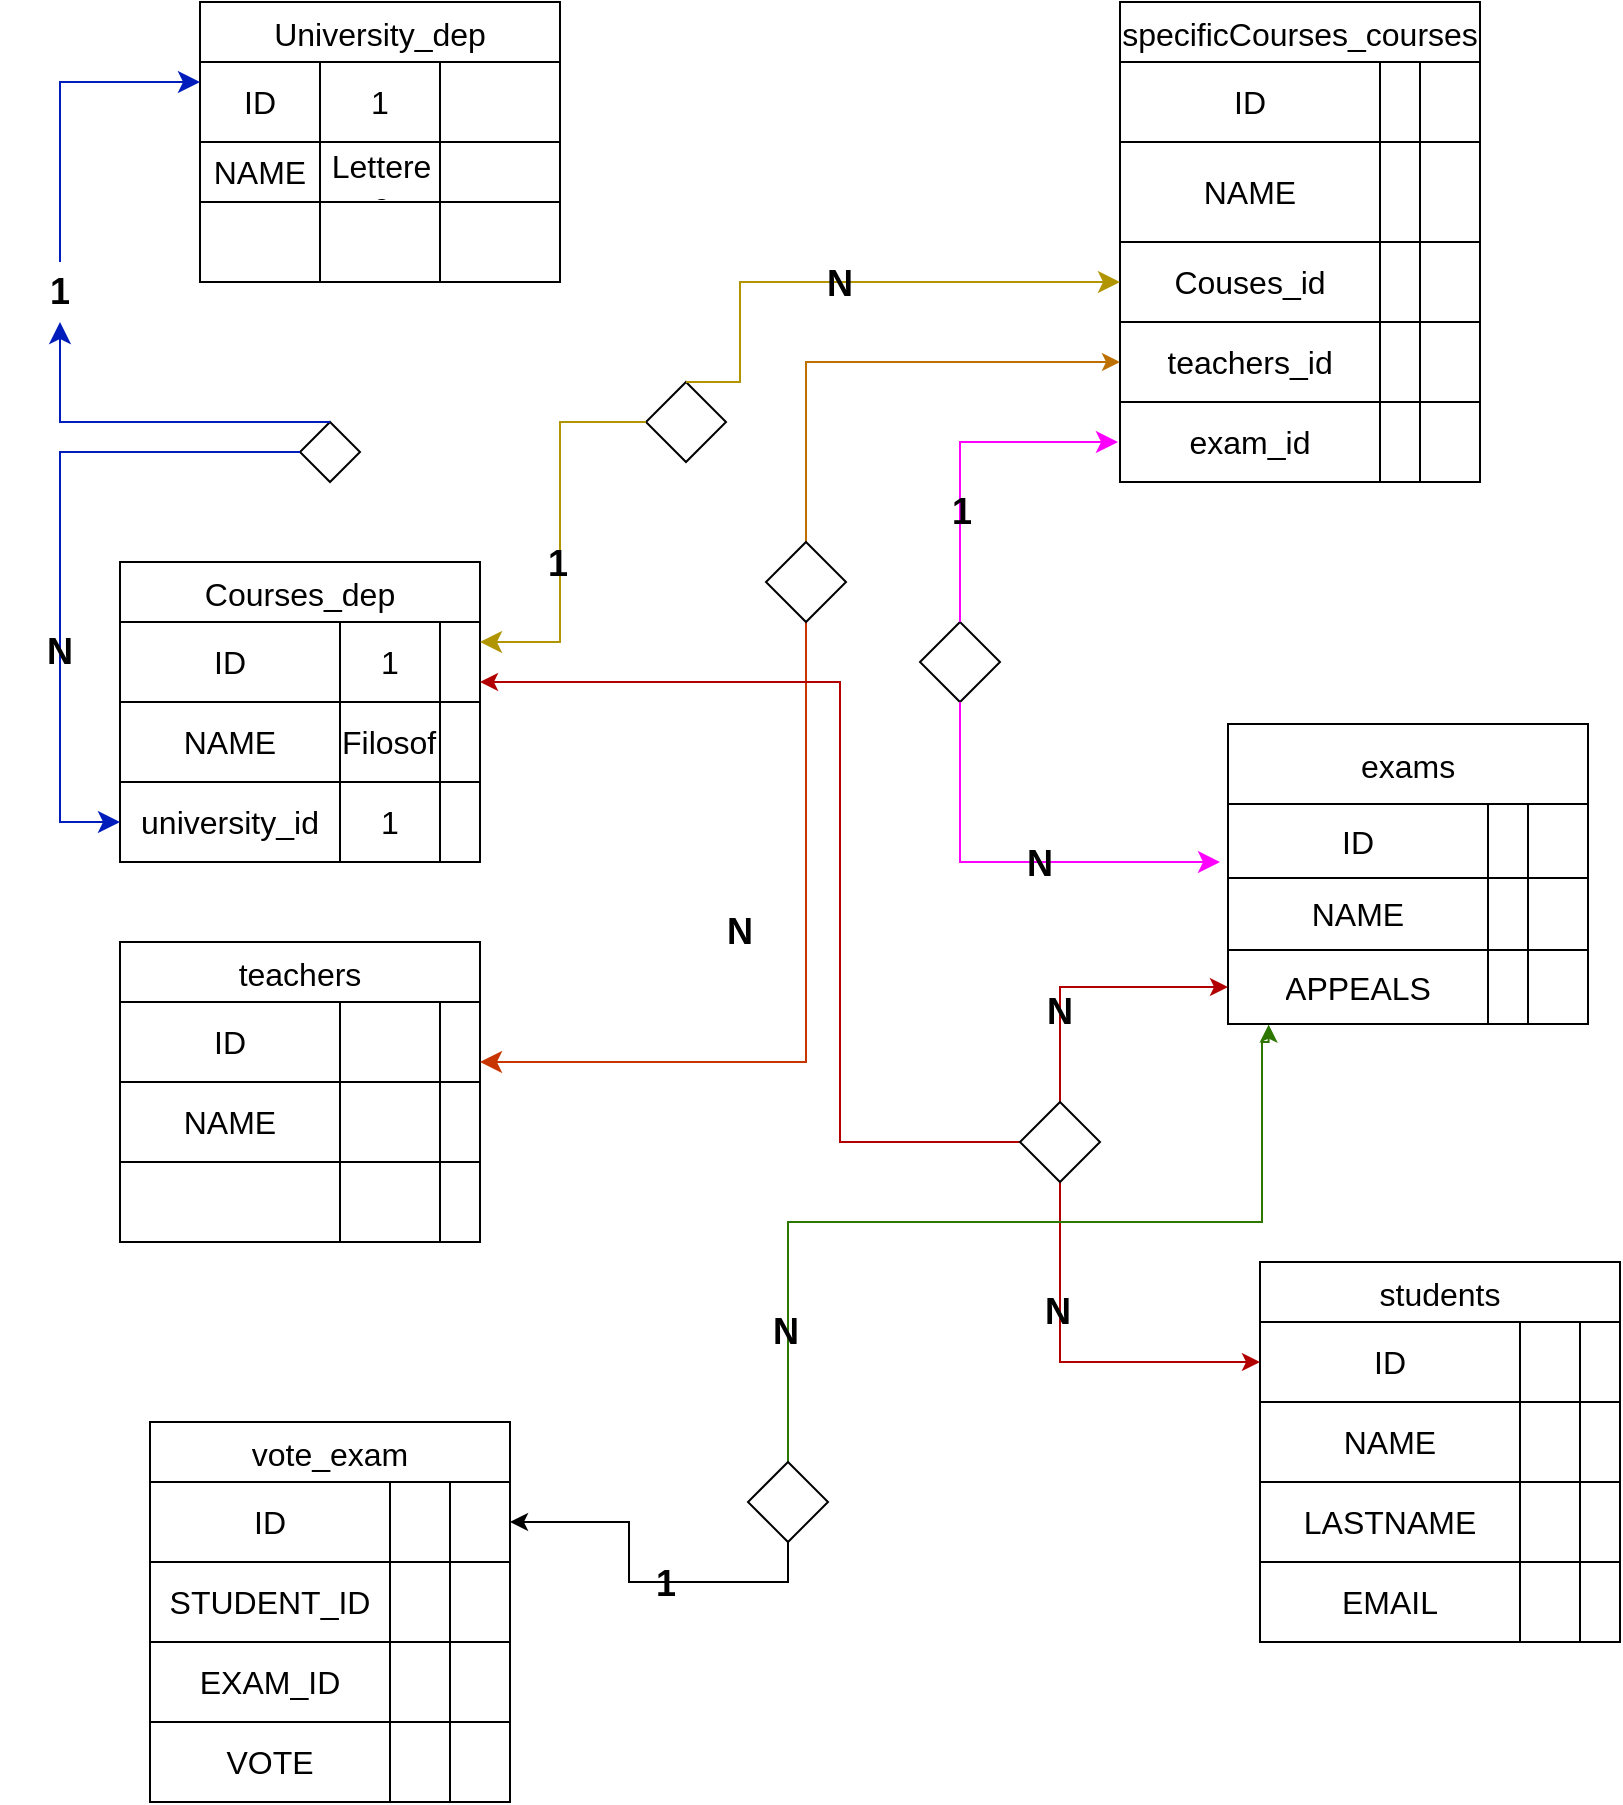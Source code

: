 <mxfile version="26.1.0">
  <diagram name="Pagina-1" id="Wqny_3i4QJZ_uSHml9TK">
    <mxGraphModel dx="461" dy="870" grid="1" gridSize="10" guides="1" tooltips="1" connect="1" arrows="1" fold="1" page="1" pageScale="1" pageWidth="827" pageHeight="1169" math="0" shadow="0">
      <root>
        <mxCell id="0" />
        <mxCell id="1" parent="0" />
        <mxCell id="KP_BH2MRBz5U3QWBwrGf-1" value="University_dep" style="shape=table;startSize=30;container=1;collapsible=0;childLayout=tableLayout;fontSize=16;" vertex="1" parent="1">
          <mxGeometry x="100" y="10" width="180" height="140" as="geometry" />
        </mxCell>
        <mxCell id="KP_BH2MRBz5U3QWBwrGf-2" value="" style="shape=tableRow;horizontal=0;startSize=0;swimlaneHead=0;swimlaneBody=0;strokeColor=inherit;top=0;left=0;bottom=0;right=0;collapsible=0;dropTarget=0;fillColor=none;points=[[0,0.5],[1,0.5]];portConstraint=eastwest;fontSize=16;" vertex="1" parent="KP_BH2MRBz5U3QWBwrGf-1">
          <mxGeometry y="30" width="180" height="40" as="geometry" />
        </mxCell>
        <mxCell id="KP_BH2MRBz5U3QWBwrGf-3" value="ID" style="shape=partialRectangle;html=1;whiteSpace=wrap;connectable=0;strokeColor=inherit;overflow=hidden;fillColor=none;top=0;left=0;bottom=0;right=0;pointerEvents=1;fontSize=16;" vertex="1" parent="KP_BH2MRBz5U3QWBwrGf-2">
          <mxGeometry width="60" height="40" as="geometry">
            <mxRectangle width="60" height="40" as="alternateBounds" />
          </mxGeometry>
        </mxCell>
        <mxCell id="KP_BH2MRBz5U3QWBwrGf-4" value="1" style="shape=partialRectangle;html=1;whiteSpace=wrap;connectable=0;strokeColor=inherit;overflow=hidden;fillColor=none;top=0;left=0;bottom=0;right=0;pointerEvents=1;fontSize=16;" vertex="1" parent="KP_BH2MRBz5U3QWBwrGf-2">
          <mxGeometry x="60" width="60" height="40" as="geometry">
            <mxRectangle width="60" height="40" as="alternateBounds" />
          </mxGeometry>
        </mxCell>
        <mxCell id="KP_BH2MRBz5U3QWBwrGf-5" value="" style="shape=partialRectangle;html=1;whiteSpace=wrap;connectable=0;strokeColor=inherit;overflow=hidden;fillColor=none;top=0;left=0;bottom=0;right=0;pointerEvents=1;fontSize=16;" vertex="1" parent="KP_BH2MRBz5U3QWBwrGf-2">
          <mxGeometry x="120" width="60" height="40" as="geometry">
            <mxRectangle width="60" height="40" as="alternateBounds" />
          </mxGeometry>
        </mxCell>
        <mxCell id="KP_BH2MRBz5U3QWBwrGf-6" value="" style="shape=tableRow;horizontal=0;startSize=0;swimlaneHead=0;swimlaneBody=0;strokeColor=inherit;top=0;left=0;bottom=0;right=0;collapsible=0;dropTarget=0;fillColor=none;points=[[0,0.5],[1,0.5]];portConstraint=eastwest;fontSize=16;" vertex="1" parent="KP_BH2MRBz5U3QWBwrGf-1">
          <mxGeometry y="70" width="180" height="30" as="geometry" />
        </mxCell>
        <mxCell id="KP_BH2MRBz5U3QWBwrGf-7" value="NAME" style="shape=partialRectangle;html=1;whiteSpace=wrap;connectable=0;strokeColor=inherit;overflow=hidden;fillColor=none;top=0;left=0;bottom=0;right=0;pointerEvents=1;fontSize=16;" vertex="1" parent="KP_BH2MRBz5U3QWBwrGf-6">
          <mxGeometry width="60" height="30" as="geometry">
            <mxRectangle width="60" height="30" as="alternateBounds" />
          </mxGeometry>
        </mxCell>
        <mxCell id="KP_BH2MRBz5U3QWBwrGf-8" value="Lettere e Filosofia" style="shape=partialRectangle;html=1;whiteSpace=wrap;connectable=0;strokeColor=inherit;overflow=hidden;fillColor=none;top=0;left=0;bottom=0;right=0;pointerEvents=1;fontSize=16;" vertex="1" parent="KP_BH2MRBz5U3QWBwrGf-6">
          <mxGeometry x="60" width="60" height="30" as="geometry">
            <mxRectangle width="60" height="30" as="alternateBounds" />
          </mxGeometry>
        </mxCell>
        <mxCell id="KP_BH2MRBz5U3QWBwrGf-9" value="" style="shape=partialRectangle;html=1;whiteSpace=wrap;connectable=0;strokeColor=inherit;overflow=hidden;fillColor=none;top=0;left=0;bottom=0;right=0;pointerEvents=1;fontSize=16;" vertex="1" parent="KP_BH2MRBz5U3QWBwrGf-6">
          <mxGeometry x="120" width="60" height="30" as="geometry">
            <mxRectangle width="60" height="30" as="alternateBounds" />
          </mxGeometry>
        </mxCell>
        <mxCell id="KP_BH2MRBz5U3QWBwrGf-10" value="" style="shape=tableRow;horizontal=0;startSize=0;swimlaneHead=0;swimlaneBody=0;strokeColor=inherit;top=0;left=0;bottom=0;right=0;collapsible=0;dropTarget=0;fillColor=none;points=[[0,0.5],[1,0.5]];portConstraint=eastwest;fontSize=16;" vertex="1" parent="KP_BH2MRBz5U3QWBwrGf-1">
          <mxGeometry y="100" width="180" height="40" as="geometry" />
        </mxCell>
        <mxCell id="KP_BH2MRBz5U3QWBwrGf-11" value="" style="shape=partialRectangle;html=1;whiteSpace=wrap;connectable=0;strokeColor=inherit;overflow=hidden;fillColor=none;top=0;left=0;bottom=0;right=0;pointerEvents=1;fontSize=16;" vertex="1" parent="KP_BH2MRBz5U3QWBwrGf-10">
          <mxGeometry width="60" height="40" as="geometry">
            <mxRectangle width="60" height="40" as="alternateBounds" />
          </mxGeometry>
        </mxCell>
        <mxCell id="KP_BH2MRBz5U3QWBwrGf-12" value="" style="shape=partialRectangle;html=1;whiteSpace=wrap;connectable=0;strokeColor=inherit;overflow=hidden;fillColor=none;top=0;left=0;bottom=0;right=0;pointerEvents=1;fontSize=16;" vertex="1" parent="KP_BH2MRBz5U3QWBwrGf-10">
          <mxGeometry x="60" width="60" height="40" as="geometry">
            <mxRectangle width="60" height="40" as="alternateBounds" />
          </mxGeometry>
        </mxCell>
        <mxCell id="KP_BH2MRBz5U3QWBwrGf-13" value="" style="shape=partialRectangle;html=1;whiteSpace=wrap;connectable=0;strokeColor=inherit;overflow=hidden;fillColor=none;top=0;left=0;bottom=0;right=0;pointerEvents=1;fontSize=16;" vertex="1" parent="KP_BH2MRBz5U3QWBwrGf-10">
          <mxGeometry x="120" width="60" height="40" as="geometry">
            <mxRectangle width="60" height="40" as="alternateBounds" />
          </mxGeometry>
        </mxCell>
        <mxCell id="KP_BH2MRBz5U3QWBwrGf-14" value="Courses_dep" style="shape=table;startSize=30;container=1;collapsible=0;childLayout=tableLayout;fontSize=16;" vertex="1" parent="1">
          <mxGeometry x="60" y="290" width="180" height="150" as="geometry" />
        </mxCell>
        <mxCell id="KP_BH2MRBz5U3QWBwrGf-15" value="" style="shape=tableRow;horizontal=0;startSize=0;swimlaneHead=0;swimlaneBody=0;strokeColor=inherit;top=0;left=0;bottom=0;right=0;collapsible=0;dropTarget=0;fillColor=none;points=[[0,0.5],[1,0.5]];portConstraint=eastwest;fontSize=16;" vertex="1" parent="KP_BH2MRBz5U3QWBwrGf-14">
          <mxGeometry y="30" width="180" height="40" as="geometry" />
        </mxCell>
        <mxCell id="KP_BH2MRBz5U3QWBwrGf-16" value="ID" style="shape=partialRectangle;html=1;whiteSpace=wrap;connectable=0;strokeColor=inherit;overflow=hidden;fillColor=none;top=0;left=0;bottom=0;right=0;pointerEvents=1;fontSize=16;" vertex="1" parent="KP_BH2MRBz5U3QWBwrGf-15">
          <mxGeometry width="110" height="40" as="geometry">
            <mxRectangle width="110" height="40" as="alternateBounds" />
          </mxGeometry>
        </mxCell>
        <mxCell id="KP_BH2MRBz5U3QWBwrGf-17" value="1" style="shape=partialRectangle;html=1;whiteSpace=wrap;connectable=0;strokeColor=inherit;overflow=hidden;fillColor=none;top=0;left=0;bottom=0;right=0;pointerEvents=1;fontSize=16;" vertex="1" parent="KP_BH2MRBz5U3QWBwrGf-15">
          <mxGeometry x="110" width="50" height="40" as="geometry">
            <mxRectangle width="50" height="40" as="alternateBounds" />
          </mxGeometry>
        </mxCell>
        <mxCell id="KP_BH2MRBz5U3QWBwrGf-18" value="" style="shape=partialRectangle;html=1;whiteSpace=wrap;connectable=0;strokeColor=inherit;overflow=hidden;fillColor=none;top=0;left=0;bottom=0;right=0;pointerEvents=1;fontSize=16;" vertex="1" parent="KP_BH2MRBz5U3QWBwrGf-15">
          <mxGeometry x="160" width="20" height="40" as="geometry">
            <mxRectangle width="20" height="40" as="alternateBounds" />
          </mxGeometry>
        </mxCell>
        <mxCell id="KP_BH2MRBz5U3QWBwrGf-19" value="" style="shape=tableRow;horizontal=0;startSize=0;swimlaneHead=0;swimlaneBody=0;strokeColor=inherit;top=0;left=0;bottom=0;right=0;collapsible=0;dropTarget=0;fillColor=none;points=[[0,0.5],[1,0.5]];portConstraint=eastwest;fontSize=16;" vertex="1" parent="KP_BH2MRBz5U3QWBwrGf-14">
          <mxGeometry y="70" width="180" height="40" as="geometry" />
        </mxCell>
        <mxCell id="KP_BH2MRBz5U3QWBwrGf-20" value="NAME" style="shape=partialRectangle;html=1;whiteSpace=wrap;connectable=0;strokeColor=inherit;overflow=hidden;fillColor=none;top=0;left=0;bottom=0;right=0;pointerEvents=1;fontSize=16;" vertex="1" parent="KP_BH2MRBz5U3QWBwrGf-19">
          <mxGeometry width="110" height="40" as="geometry">
            <mxRectangle width="110" height="40" as="alternateBounds" />
          </mxGeometry>
        </mxCell>
        <mxCell id="KP_BH2MRBz5U3QWBwrGf-21" value="Filosofia" style="shape=partialRectangle;html=1;whiteSpace=wrap;connectable=0;strokeColor=inherit;overflow=hidden;fillColor=none;top=0;left=0;bottom=0;right=0;pointerEvents=1;fontSize=16;" vertex="1" parent="KP_BH2MRBz5U3QWBwrGf-19">
          <mxGeometry x="110" width="50" height="40" as="geometry">
            <mxRectangle width="50" height="40" as="alternateBounds" />
          </mxGeometry>
        </mxCell>
        <mxCell id="KP_BH2MRBz5U3QWBwrGf-22" value="" style="shape=partialRectangle;html=1;whiteSpace=wrap;connectable=0;strokeColor=inherit;overflow=hidden;fillColor=none;top=0;left=0;bottom=0;right=0;pointerEvents=1;fontSize=16;" vertex="1" parent="KP_BH2MRBz5U3QWBwrGf-19">
          <mxGeometry x="160" width="20" height="40" as="geometry">
            <mxRectangle width="20" height="40" as="alternateBounds" />
          </mxGeometry>
        </mxCell>
        <mxCell id="KP_BH2MRBz5U3QWBwrGf-23" value="" style="shape=tableRow;horizontal=0;startSize=0;swimlaneHead=0;swimlaneBody=0;strokeColor=inherit;top=0;left=0;bottom=0;right=0;collapsible=0;dropTarget=0;fillColor=none;points=[[0,0.5],[1,0.5]];portConstraint=eastwest;fontSize=16;" vertex="1" parent="KP_BH2MRBz5U3QWBwrGf-14">
          <mxGeometry y="110" width="180" height="40" as="geometry" />
        </mxCell>
        <mxCell id="KP_BH2MRBz5U3QWBwrGf-24" value="university_id" style="shape=partialRectangle;html=1;whiteSpace=wrap;connectable=0;strokeColor=inherit;overflow=hidden;fillColor=none;top=0;left=0;bottom=0;right=0;pointerEvents=1;fontSize=16;" vertex="1" parent="KP_BH2MRBz5U3QWBwrGf-23">
          <mxGeometry width="110" height="40" as="geometry">
            <mxRectangle width="110" height="40" as="alternateBounds" />
          </mxGeometry>
        </mxCell>
        <mxCell id="KP_BH2MRBz5U3QWBwrGf-25" value="1" style="shape=partialRectangle;html=1;whiteSpace=wrap;connectable=0;strokeColor=inherit;overflow=hidden;fillColor=none;top=0;left=0;bottom=0;right=0;pointerEvents=1;fontSize=16;" vertex="1" parent="KP_BH2MRBz5U3QWBwrGf-23">
          <mxGeometry x="110" width="50" height="40" as="geometry">
            <mxRectangle width="50" height="40" as="alternateBounds" />
          </mxGeometry>
        </mxCell>
        <mxCell id="KP_BH2MRBz5U3QWBwrGf-26" value="" style="shape=partialRectangle;html=1;whiteSpace=wrap;connectable=0;strokeColor=inherit;overflow=hidden;fillColor=none;top=0;left=0;bottom=0;right=0;pointerEvents=1;fontSize=16;" vertex="1" parent="KP_BH2MRBz5U3QWBwrGf-23">
          <mxGeometry x="160" width="20" height="40" as="geometry">
            <mxRectangle width="20" height="40" as="alternateBounds" />
          </mxGeometry>
        </mxCell>
        <mxCell id="KP_BH2MRBz5U3QWBwrGf-27" value="specificCourses_courses" style="shape=table;startSize=30;container=1;collapsible=0;childLayout=tableLayout;fontSize=16;" vertex="1" parent="1">
          <mxGeometry x="560" y="10" width="180" height="240" as="geometry" />
        </mxCell>
        <mxCell id="KP_BH2MRBz5U3QWBwrGf-28" value="" style="shape=tableRow;horizontal=0;startSize=0;swimlaneHead=0;swimlaneBody=0;strokeColor=inherit;top=0;left=0;bottom=0;right=0;collapsible=0;dropTarget=0;fillColor=none;points=[[0,0.5],[1,0.5]];portConstraint=eastwest;fontSize=16;" vertex="1" parent="KP_BH2MRBz5U3QWBwrGf-27">
          <mxGeometry y="30" width="180" height="40" as="geometry" />
        </mxCell>
        <mxCell id="KP_BH2MRBz5U3QWBwrGf-29" value="ID" style="shape=partialRectangle;html=1;whiteSpace=wrap;connectable=0;strokeColor=inherit;overflow=hidden;fillColor=none;top=0;left=0;bottom=0;right=0;pointerEvents=1;fontSize=16;" vertex="1" parent="KP_BH2MRBz5U3QWBwrGf-28">
          <mxGeometry width="130" height="40" as="geometry">
            <mxRectangle width="130" height="40" as="alternateBounds" />
          </mxGeometry>
        </mxCell>
        <mxCell id="KP_BH2MRBz5U3QWBwrGf-30" value="" style="shape=partialRectangle;html=1;whiteSpace=wrap;connectable=0;strokeColor=inherit;overflow=hidden;fillColor=none;top=0;left=0;bottom=0;right=0;pointerEvents=1;fontSize=16;" vertex="1" parent="KP_BH2MRBz5U3QWBwrGf-28">
          <mxGeometry x="130" width="20" height="40" as="geometry">
            <mxRectangle width="20" height="40" as="alternateBounds" />
          </mxGeometry>
        </mxCell>
        <mxCell id="KP_BH2MRBz5U3QWBwrGf-31" value="" style="shape=partialRectangle;html=1;whiteSpace=wrap;connectable=0;strokeColor=inherit;overflow=hidden;fillColor=none;top=0;left=0;bottom=0;right=0;pointerEvents=1;fontSize=16;" vertex="1" parent="KP_BH2MRBz5U3QWBwrGf-28">
          <mxGeometry x="150" width="30" height="40" as="geometry">
            <mxRectangle width="30" height="40" as="alternateBounds" />
          </mxGeometry>
        </mxCell>
        <mxCell id="KP_BH2MRBz5U3QWBwrGf-32" value="" style="shape=tableRow;horizontal=0;startSize=0;swimlaneHead=0;swimlaneBody=0;strokeColor=inherit;top=0;left=0;bottom=0;right=0;collapsible=0;dropTarget=0;fillColor=none;points=[[0,0.5],[1,0.5]];portConstraint=eastwest;fontSize=16;" vertex="1" parent="KP_BH2MRBz5U3QWBwrGf-27">
          <mxGeometry y="70" width="180" height="50" as="geometry" />
        </mxCell>
        <mxCell id="KP_BH2MRBz5U3QWBwrGf-33" value="NAME" style="shape=partialRectangle;html=1;whiteSpace=wrap;connectable=0;strokeColor=inherit;overflow=hidden;fillColor=none;top=0;left=0;bottom=0;right=0;pointerEvents=1;fontSize=16;" vertex="1" parent="KP_BH2MRBz5U3QWBwrGf-32">
          <mxGeometry width="130" height="50" as="geometry">
            <mxRectangle width="130" height="50" as="alternateBounds" />
          </mxGeometry>
        </mxCell>
        <mxCell id="KP_BH2MRBz5U3QWBwrGf-34" value="" style="shape=partialRectangle;html=1;whiteSpace=wrap;connectable=0;strokeColor=inherit;overflow=hidden;fillColor=none;top=0;left=0;bottom=0;right=0;pointerEvents=1;fontSize=16;" vertex="1" parent="KP_BH2MRBz5U3QWBwrGf-32">
          <mxGeometry x="130" width="20" height="50" as="geometry">
            <mxRectangle width="20" height="50" as="alternateBounds" />
          </mxGeometry>
        </mxCell>
        <mxCell id="KP_BH2MRBz5U3QWBwrGf-35" value="" style="shape=partialRectangle;html=1;whiteSpace=wrap;connectable=0;strokeColor=inherit;overflow=hidden;fillColor=none;top=0;left=0;bottom=0;right=0;pointerEvents=1;fontSize=16;" vertex="1" parent="KP_BH2MRBz5U3QWBwrGf-32">
          <mxGeometry x="150" width="30" height="50" as="geometry">
            <mxRectangle width="30" height="50" as="alternateBounds" />
          </mxGeometry>
        </mxCell>
        <mxCell id="KP_BH2MRBz5U3QWBwrGf-36" value="" style="shape=tableRow;horizontal=0;startSize=0;swimlaneHead=0;swimlaneBody=0;strokeColor=inherit;top=0;left=0;bottom=0;right=0;collapsible=0;dropTarget=0;fillColor=none;points=[[0,0.5],[1,0.5]];portConstraint=eastwest;fontSize=16;" vertex="1" parent="KP_BH2MRBz5U3QWBwrGf-27">
          <mxGeometry y="120" width="180" height="40" as="geometry" />
        </mxCell>
        <mxCell id="KP_BH2MRBz5U3QWBwrGf-37" value="Couses_id" style="shape=partialRectangle;html=1;whiteSpace=wrap;connectable=0;strokeColor=inherit;overflow=hidden;fillColor=none;top=0;left=0;bottom=0;right=0;pointerEvents=1;fontSize=16;" vertex="1" parent="KP_BH2MRBz5U3QWBwrGf-36">
          <mxGeometry width="130" height="40" as="geometry">
            <mxRectangle width="130" height="40" as="alternateBounds" />
          </mxGeometry>
        </mxCell>
        <mxCell id="KP_BH2MRBz5U3QWBwrGf-38" value="" style="shape=partialRectangle;html=1;whiteSpace=wrap;connectable=0;strokeColor=inherit;overflow=hidden;fillColor=none;top=0;left=0;bottom=0;right=0;pointerEvents=1;fontSize=16;" vertex="1" parent="KP_BH2MRBz5U3QWBwrGf-36">
          <mxGeometry x="130" width="20" height="40" as="geometry">
            <mxRectangle width="20" height="40" as="alternateBounds" />
          </mxGeometry>
        </mxCell>
        <mxCell id="KP_BH2MRBz5U3QWBwrGf-39" value="" style="shape=partialRectangle;html=1;whiteSpace=wrap;connectable=0;strokeColor=inherit;overflow=hidden;fillColor=none;top=0;left=0;bottom=0;right=0;pointerEvents=1;fontSize=16;" vertex="1" parent="KP_BH2MRBz5U3QWBwrGf-36">
          <mxGeometry x="150" width="30" height="40" as="geometry">
            <mxRectangle width="30" height="40" as="alternateBounds" />
          </mxGeometry>
        </mxCell>
        <mxCell id="KP_BH2MRBz5U3QWBwrGf-76" style="shape=tableRow;horizontal=0;startSize=0;swimlaneHead=0;swimlaneBody=0;strokeColor=inherit;top=0;left=0;bottom=0;right=0;collapsible=0;dropTarget=0;fillColor=none;points=[[0,0.5],[1,0.5]];portConstraint=eastwest;fontSize=16;" vertex="1" parent="KP_BH2MRBz5U3QWBwrGf-27">
          <mxGeometry y="160" width="180" height="40" as="geometry" />
        </mxCell>
        <mxCell id="KP_BH2MRBz5U3QWBwrGf-77" value="teachers_id" style="shape=partialRectangle;html=1;whiteSpace=wrap;connectable=0;strokeColor=inherit;overflow=hidden;fillColor=none;top=0;left=0;bottom=0;right=0;pointerEvents=1;fontSize=16;" vertex="1" parent="KP_BH2MRBz5U3QWBwrGf-76">
          <mxGeometry width="130" height="40" as="geometry">
            <mxRectangle width="130" height="40" as="alternateBounds" />
          </mxGeometry>
        </mxCell>
        <mxCell id="KP_BH2MRBz5U3QWBwrGf-78" style="shape=partialRectangle;html=1;whiteSpace=wrap;connectable=0;strokeColor=inherit;overflow=hidden;fillColor=none;top=0;left=0;bottom=0;right=0;pointerEvents=1;fontSize=16;" vertex="1" parent="KP_BH2MRBz5U3QWBwrGf-76">
          <mxGeometry x="130" width="20" height="40" as="geometry">
            <mxRectangle width="20" height="40" as="alternateBounds" />
          </mxGeometry>
        </mxCell>
        <mxCell id="KP_BH2MRBz5U3QWBwrGf-79" style="shape=partialRectangle;html=1;whiteSpace=wrap;connectable=0;strokeColor=inherit;overflow=hidden;fillColor=none;top=0;left=0;bottom=0;right=0;pointerEvents=1;fontSize=16;" vertex="1" parent="KP_BH2MRBz5U3QWBwrGf-76">
          <mxGeometry x="150" width="30" height="40" as="geometry">
            <mxRectangle width="30" height="40" as="alternateBounds" />
          </mxGeometry>
        </mxCell>
        <mxCell id="KP_BH2MRBz5U3QWBwrGf-81" style="shape=tableRow;horizontal=0;startSize=0;swimlaneHead=0;swimlaneBody=0;strokeColor=inherit;top=0;left=0;bottom=0;right=0;collapsible=0;dropTarget=0;fillColor=none;points=[[0,0.5],[1,0.5]];portConstraint=eastwest;fontSize=16;" vertex="1" parent="KP_BH2MRBz5U3QWBwrGf-27">
          <mxGeometry y="200" width="180" height="40" as="geometry" />
        </mxCell>
        <mxCell id="KP_BH2MRBz5U3QWBwrGf-82" value="exam_id" style="shape=partialRectangle;html=1;whiteSpace=wrap;connectable=0;strokeColor=inherit;overflow=hidden;fillColor=none;top=0;left=0;bottom=0;right=0;pointerEvents=1;fontSize=16;" vertex="1" parent="KP_BH2MRBz5U3QWBwrGf-81">
          <mxGeometry width="130" height="40" as="geometry">
            <mxRectangle width="130" height="40" as="alternateBounds" />
          </mxGeometry>
        </mxCell>
        <mxCell id="KP_BH2MRBz5U3QWBwrGf-83" style="shape=partialRectangle;html=1;whiteSpace=wrap;connectable=0;strokeColor=inherit;overflow=hidden;fillColor=none;top=0;left=0;bottom=0;right=0;pointerEvents=1;fontSize=16;" vertex="1" parent="KP_BH2MRBz5U3QWBwrGf-81">
          <mxGeometry x="130" width="20" height="40" as="geometry">
            <mxRectangle width="20" height="40" as="alternateBounds" />
          </mxGeometry>
        </mxCell>
        <mxCell id="KP_BH2MRBz5U3QWBwrGf-84" style="shape=partialRectangle;html=1;whiteSpace=wrap;connectable=0;strokeColor=inherit;overflow=hidden;fillColor=none;top=0;left=0;bottom=0;right=0;pointerEvents=1;fontSize=16;" vertex="1" parent="KP_BH2MRBz5U3QWBwrGf-81">
          <mxGeometry x="150" width="30" height="40" as="geometry">
            <mxRectangle width="30" height="40" as="alternateBounds" />
          </mxGeometry>
        </mxCell>
        <mxCell id="KP_BH2MRBz5U3QWBwrGf-40" value="vote_exam" style="shape=table;startSize=30;container=1;collapsible=0;childLayout=tableLayout;fontSize=16;" vertex="1" parent="1">
          <mxGeometry x="75" y="720" width="180" height="190" as="geometry" />
        </mxCell>
        <mxCell id="KP_BH2MRBz5U3QWBwrGf-41" value="" style="shape=tableRow;horizontal=0;startSize=0;swimlaneHead=0;swimlaneBody=0;strokeColor=inherit;top=0;left=0;bottom=0;right=0;collapsible=0;dropTarget=0;fillColor=none;points=[[0,0.5],[1,0.5]];portConstraint=eastwest;fontSize=16;" vertex="1" parent="KP_BH2MRBz5U3QWBwrGf-40">
          <mxGeometry y="30" width="180" height="40" as="geometry" />
        </mxCell>
        <mxCell id="KP_BH2MRBz5U3QWBwrGf-42" value="ID" style="shape=partialRectangle;html=1;whiteSpace=wrap;connectable=0;strokeColor=inherit;overflow=hidden;fillColor=none;top=0;left=0;bottom=0;right=0;pointerEvents=1;fontSize=16;" vertex="1" parent="KP_BH2MRBz5U3QWBwrGf-41">
          <mxGeometry width="120" height="40" as="geometry">
            <mxRectangle width="120" height="40" as="alternateBounds" />
          </mxGeometry>
        </mxCell>
        <mxCell id="KP_BH2MRBz5U3QWBwrGf-43" value="" style="shape=partialRectangle;html=1;whiteSpace=wrap;connectable=0;strokeColor=inherit;overflow=hidden;fillColor=none;top=0;left=0;bottom=0;right=0;pointerEvents=1;fontSize=16;" vertex="1" parent="KP_BH2MRBz5U3QWBwrGf-41">
          <mxGeometry x="120" width="30" height="40" as="geometry">
            <mxRectangle width="30" height="40" as="alternateBounds" />
          </mxGeometry>
        </mxCell>
        <mxCell id="KP_BH2MRBz5U3QWBwrGf-44" value="" style="shape=partialRectangle;html=1;whiteSpace=wrap;connectable=0;strokeColor=inherit;overflow=hidden;fillColor=none;top=0;left=0;bottom=0;right=0;pointerEvents=1;fontSize=16;" vertex="1" parent="KP_BH2MRBz5U3QWBwrGf-41">
          <mxGeometry x="150" width="30" height="40" as="geometry">
            <mxRectangle width="30" height="40" as="alternateBounds" />
          </mxGeometry>
        </mxCell>
        <mxCell id="KP_BH2MRBz5U3QWBwrGf-45" value="" style="shape=tableRow;horizontal=0;startSize=0;swimlaneHead=0;swimlaneBody=0;strokeColor=inherit;top=0;left=0;bottom=0;right=0;collapsible=0;dropTarget=0;fillColor=none;points=[[0,0.5],[1,0.5]];portConstraint=eastwest;fontSize=16;" vertex="1" parent="KP_BH2MRBz5U3QWBwrGf-40">
          <mxGeometry y="70" width="180" height="40" as="geometry" />
        </mxCell>
        <mxCell id="KP_BH2MRBz5U3QWBwrGf-46" value="STUDENT_ID" style="shape=partialRectangle;html=1;whiteSpace=wrap;connectable=0;strokeColor=inherit;overflow=hidden;fillColor=none;top=0;left=0;bottom=0;right=0;pointerEvents=1;fontSize=16;" vertex="1" parent="KP_BH2MRBz5U3QWBwrGf-45">
          <mxGeometry width="120" height="40" as="geometry">
            <mxRectangle width="120" height="40" as="alternateBounds" />
          </mxGeometry>
        </mxCell>
        <mxCell id="KP_BH2MRBz5U3QWBwrGf-47" value="" style="shape=partialRectangle;html=1;whiteSpace=wrap;connectable=0;strokeColor=inherit;overflow=hidden;fillColor=none;top=0;left=0;bottom=0;right=0;pointerEvents=1;fontSize=16;" vertex="1" parent="KP_BH2MRBz5U3QWBwrGf-45">
          <mxGeometry x="120" width="30" height="40" as="geometry">
            <mxRectangle width="30" height="40" as="alternateBounds" />
          </mxGeometry>
        </mxCell>
        <mxCell id="KP_BH2MRBz5U3QWBwrGf-48" value="" style="shape=partialRectangle;html=1;whiteSpace=wrap;connectable=0;strokeColor=inherit;overflow=hidden;fillColor=none;top=0;left=0;bottom=0;right=0;pointerEvents=1;fontSize=16;" vertex="1" parent="KP_BH2MRBz5U3QWBwrGf-45">
          <mxGeometry x="150" width="30" height="40" as="geometry">
            <mxRectangle width="30" height="40" as="alternateBounds" />
          </mxGeometry>
        </mxCell>
        <mxCell id="KP_BH2MRBz5U3QWBwrGf-49" value="" style="shape=tableRow;horizontal=0;startSize=0;swimlaneHead=0;swimlaneBody=0;strokeColor=inherit;top=0;left=0;bottom=0;right=0;collapsible=0;dropTarget=0;fillColor=none;points=[[0,0.5],[1,0.5]];portConstraint=eastwest;fontSize=16;" vertex="1" parent="KP_BH2MRBz5U3QWBwrGf-40">
          <mxGeometry y="110" width="180" height="40" as="geometry" />
        </mxCell>
        <mxCell id="KP_BH2MRBz5U3QWBwrGf-50" value="EXAM_ID" style="shape=partialRectangle;html=1;whiteSpace=wrap;connectable=0;strokeColor=inherit;overflow=hidden;fillColor=none;top=0;left=0;bottom=0;right=0;pointerEvents=1;fontSize=16;" vertex="1" parent="KP_BH2MRBz5U3QWBwrGf-49">
          <mxGeometry width="120" height="40" as="geometry">
            <mxRectangle width="120" height="40" as="alternateBounds" />
          </mxGeometry>
        </mxCell>
        <mxCell id="KP_BH2MRBz5U3QWBwrGf-51" value="" style="shape=partialRectangle;html=1;whiteSpace=wrap;connectable=0;strokeColor=inherit;overflow=hidden;fillColor=none;top=0;left=0;bottom=0;right=0;pointerEvents=1;fontSize=16;" vertex="1" parent="KP_BH2MRBz5U3QWBwrGf-49">
          <mxGeometry x="120" width="30" height="40" as="geometry">
            <mxRectangle width="30" height="40" as="alternateBounds" />
          </mxGeometry>
        </mxCell>
        <mxCell id="KP_BH2MRBz5U3QWBwrGf-52" value="" style="shape=partialRectangle;html=1;whiteSpace=wrap;connectable=0;strokeColor=inherit;overflow=hidden;fillColor=none;top=0;left=0;bottom=0;right=0;pointerEvents=1;fontSize=16;" vertex="1" parent="KP_BH2MRBz5U3QWBwrGf-49">
          <mxGeometry x="150" width="30" height="40" as="geometry">
            <mxRectangle width="30" height="40" as="alternateBounds" />
          </mxGeometry>
        </mxCell>
        <mxCell id="KP_BH2MRBz5U3QWBwrGf-170" style="shape=tableRow;horizontal=0;startSize=0;swimlaneHead=0;swimlaneBody=0;strokeColor=inherit;top=0;left=0;bottom=0;right=0;collapsible=0;dropTarget=0;fillColor=none;points=[[0,0.5],[1,0.5]];portConstraint=eastwest;fontSize=16;" vertex="1" parent="KP_BH2MRBz5U3QWBwrGf-40">
          <mxGeometry y="150" width="180" height="40" as="geometry" />
        </mxCell>
        <mxCell id="KP_BH2MRBz5U3QWBwrGf-171" style="shape=partialRectangle;html=1;whiteSpace=wrap;connectable=0;strokeColor=inherit;overflow=hidden;fillColor=none;top=0;left=0;bottom=0;right=0;pointerEvents=1;fontSize=16;" vertex="1" parent="KP_BH2MRBz5U3QWBwrGf-170">
          <mxGeometry width="120" height="40" as="geometry">
            <mxRectangle width="120" height="40" as="alternateBounds" />
          </mxGeometry>
        </mxCell>
        <mxCell id="KP_BH2MRBz5U3QWBwrGf-172" style="shape=partialRectangle;html=1;whiteSpace=wrap;connectable=0;strokeColor=inherit;overflow=hidden;fillColor=none;top=0;left=0;bottom=0;right=0;pointerEvents=1;fontSize=16;" vertex="1" parent="KP_BH2MRBz5U3QWBwrGf-170">
          <mxGeometry x="120" width="30" height="40" as="geometry">
            <mxRectangle width="30" height="40" as="alternateBounds" />
          </mxGeometry>
        </mxCell>
        <mxCell id="KP_BH2MRBz5U3QWBwrGf-173" style="shape=partialRectangle;html=1;whiteSpace=wrap;connectable=0;strokeColor=inherit;overflow=hidden;fillColor=none;top=0;left=0;bottom=0;right=0;pointerEvents=1;fontSize=16;" vertex="1" parent="KP_BH2MRBz5U3QWBwrGf-170">
          <mxGeometry x="150" width="30" height="40" as="geometry">
            <mxRectangle width="30" height="40" as="alternateBounds" />
          </mxGeometry>
        </mxCell>
        <mxCell id="KP_BH2MRBz5U3QWBwrGf-54" value="" style="rhombus;whiteSpace=wrap;html=1;" vertex="1" parent="1">
          <mxGeometry x="150" y="220" width="30" height="30" as="geometry" />
        </mxCell>
        <mxCell id="KP_BH2MRBz5U3QWBwrGf-55" value="" style="edgeStyle=elbowEdgeStyle;elbow=horizontal;endArrow=classic;html=1;curved=0;rounded=0;endSize=8;startSize=8;exitX=0.5;exitY=0;exitDx=0;exitDy=0;fillColor=#0050ef;strokeColor=#001DBC;" edge="1" parent="1" source="KP_BH2MRBz5U3QWBwrGf-152">
          <mxGeometry width="50" height="50" relative="1" as="geometry">
            <mxPoint x="250" y="150" as="sourcePoint" />
            <mxPoint x="100" y="50" as="targetPoint" />
            <Array as="points">
              <mxPoint x="30" y="80" />
            </Array>
          </mxGeometry>
        </mxCell>
        <mxCell id="KP_BH2MRBz5U3QWBwrGf-56" value="" style="edgeStyle=elbowEdgeStyle;elbow=horizontal;endArrow=classic;html=1;curved=0;rounded=0;endSize=8;startSize=8;exitX=0;exitY=0.5;exitDx=0;exitDy=0;entryX=0;entryY=0.5;entryDx=0;entryDy=0;fillColor=#0050ef;strokeColor=#001DBC;" edge="1" parent="1" source="KP_BH2MRBz5U3QWBwrGf-54" target="KP_BH2MRBz5U3QWBwrGf-23">
          <mxGeometry width="50" height="50" relative="1" as="geometry">
            <mxPoint x="414" y="790" as="sourcePoint" />
            <mxPoint x="100" y="470" as="targetPoint" />
            <Array as="points">
              <mxPoint x="30" y="350" />
            </Array>
          </mxGeometry>
        </mxCell>
        <mxCell id="KP_BH2MRBz5U3QWBwrGf-57" value="" style="rhombus;whiteSpace=wrap;html=1;" vertex="1" parent="1">
          <mxGeometry x="323" y="200" width="40" height="40" as="geometry" />
        </mxCell>
        <mxCell id="KP_BH2MRBz5U3QWBwrGf-58" value="" style="rhombus;whiteSpace=wrap;html=1;" vertex="1" parent="1">
          <mxGeometry x="460" y="320" width="40" height="40" as="geometry" />
        </mxCell>
        <mxCell id="KP_BH2MRBz5U3QWBwrGf-60" value="" style="edgeStyle=elbowEdgeStyle;elbow=horizontal;endArrow=classic;html=1;curved=0;rounded=0;endSize=8;startSize=8;exitX=0;exitY=0.5;exitDx=0;exitDy=0;fillColor=#e3c800;strokeColor=#B09500;" edge="1" parent="1" source="KP_BH2MRBz5U3QWBwrGf-57" target="KP_BH2MRBz5U3QWBwrGf-15">
          <mxGeometry width="50" height="50" relative="1" as="geometry">
            <mxPoint x="330" y="390" as="sourcePoint" />
            <mxPoint x="250" y="350" as="targetPoint" />
            <Array as="points">
              <mxPoint x="280" y="330" />
            </Array>
          </mxGeometry>
        </mxCell>
        <mxCell id="KP_BH2MRBz5U3QWBwrGf-61" value="" style="edgeStyle=elbowEdgeStyle;elbow=horizontal;endArrow=classic;html=1;curved=0;rounded=0;endSize=8;startSize=8;exitX=0.5;exitY=0;exitDx=0;exitDy=0;entryX=0;entryY=0.5;entryDx=0;entryDy=0;fillColor=#e3c800;strokeColor=#B09500;" edge="1" parent="1" source="KP_BH2MRBz5U3QWBwrGf-57" target="KP_BH2MRBz5U3QWBwrGf-36">
          <mxGeometry width="50" height="50" relative="1" as="geometry">
            <mxPoint x="360" y="330" as="sourcePoint" />
            <mxPoint x="530" y="300" as="targetPoint" />
            <Array as="points">
              <mxPoint x="370" y="210" />
            </Array>
          </mxGeometry>
        </mxCell>
        <mxCell id="KP_BH2MRBz5U3QWBwrGf-63" value="teachers" style="shape=table;startSize=30;container=1;collapsible=0;childLayout=tableLayout;fontSize=16;" vertex="1" parent="1">
          <mxGeometry x="60" y="480" width="180" height="150" as="geometry" />
        </mxCell>
        <mxCell id="KP_BH2MRBz5U3QWBwrGf-64" value="" style="shape=tableRow;horizontal=0;startSize=0;swimlaneHead=0;swimlaneBody=0;strokeColor=inherit;top=0;left=0;bottom=0;right=0;collapsible=0;dropTarget=0;fillColor=none;points=[[0,0.5],[1,0.5]];portConstraint=eastwest;fontSize=16;" vertex="1" parent="KP_BH2MRBz5U3QWBwrGf-63">
          <mxGeometry y="30" width="180" height="40" as="geometry" />
        </mxCell>
        <mxCell id="KP_BH2MRBz5U3QWBwrGf-65" value="ID" style="shape=partialRectangle;html=1;whiteSpace=wrap;connectable=0;strokeColor=inherit;overflow=hidden;fillColor=none;top=0;left=0;bottom=0;right=0;pointerEvents=1;fontSize=16;" vertex="1" parent="KP_BH2MRBz5U3QWBwrGf-64">
          <mxGeometry width="110" height="40" as="geometry">
            <mxRectangle width="110" height="40" as="alternateBounds" />
          </mxGeometry>
        </mxCell>
        <mxCell id="KP_BH2MRBz5U3QWBwrGf-66" value="" style="shape=partialRectangle;html=1;whiteSpace=wrap;connectable=0;strokeColor=inherit;overflow=hidden;fillColor=none;top=0;left=0;bottom=0;right=0;pointerEvents=1;fontSize=16;" vertex="1" parent="KP_BH2MRBz5U3QWBwrGf-64">
          <mxGeometry x="110" width="50" height="40" as="geometry">
            <mxRectangle width="50" height="40" as="alternateBounds" />
          </mxGeometry>
        </mxCell>
        <mxCell id="KP_BH2MRBz5U3QWBwrGf-67" value="" style="shape=partialRectangle;html=1;whiteSpace=wrap;connectable=0;strokeColor=inherit;overflow=hidden;fillColor=none;top=0;left=0;bottom=0;right=0;pointerEvents=1;fontSize=16;" vertex="1" parent="KP_BH2MRBz5U3QWBwrGf-64">
          <mxGeometry x="160" width="20" height="40" as="geometry">
            <mxRectangle width="20" height="40" as="alternateBounds" />
          </mxGeometry>
        </mxCell>
        <mxCell id="KP_BH2MRBz5U3QWBwrGf-68" value="" style="shape=tableRow;horizontal=0;startSize=0;swimlaneHead=0;swimlaneBody=0;strokeColor=inherit;top=0;left=0;bottom=0;right=0;collapsible=0;dropTarget=0;fillColor=none;points=[[0,0.5],[1,0.5]];portConstraint=eastwest;fontSize=16;" vertex="1" parent="KP_BH2MRBz5U3QWBwrGf-63">
          <mxGeometry y="70" width="180" height="40" as="geometry" />
        </mxCell>
        <mxCell id="KP_BH2MRBz5U3QWBwrGf-69" value="NAME" style="shape=partialRectangle;html=1;whiteSpace=wrap;connectable=0;strokeColor=inherit;overflow=hidden;fillColor=none;top=0;left=0;bottom=0;right=0;pointerEvents=1;fontSize=16;" vertex="1" parent="KP_BH2MRBz5U3QWBwrGf-68">
          <mxGeometry width="110" height="40" as="geometry">
            <mxRectangle width="110" height="40" as="alternateBounds" />
          </mxGeometry>
        </mxCell>
        <mxCell id="KP_BH2MRBz5U3QWBwrGf-70" value="" style="shape=partialRectangle;html=1;whiteSpace=wrap;connectable=0;strokeColor=inherit;overflow=hidden;fillColor=none;top=0;left=0;bottom=0;right=0;pointerEvents=1;fontSize=16;" vertex="1" parent="KP_BH2MRBz5U3QWBwrGf-68">
          <mxGeometry x="110" width="50" height="40" as="geometry">
            <mxRectangle width="50" height="40" as="alternateBounds" />
          </mxGeometry>
        </mxCell>
        <mxCell id="KP_BH2MRBz5U3QWBwrGf-71" value="" style="shape=partialRectangle;html=1;whiteSpace=wrap;connectable=0;strokeColor=inherit;overflow=hidden;fillColor=none;top=0;left=0;bottom=0;right=0;pointerEvents=1;fontSize=16;" vertex="1" parent="KP_BH2MRBz5U3QWBwrGf-68">
          <mxGeometry x="160" width="20" height="40" as="geometry">
            <mxRectangle width="20" height="40" as="alternateBounds" />
          </mxGeometry>
        </mxCell>
        <mxCell id="KP_BH2MRBz5U3QWBwrGf-72" value="" style="shape=tableRow;horizontal=0;startSize=0;swimlaneHead=0;swimlaneBody=0;strokeColor=inherit;top=0;left=0;bottom=0;right=0;collapsible=0;dropTarget=0;fillColor=none;points=[[0,0.5],[1,0.5]];portConstraint=eastwest;fontSize=16;" vertex="1" parent="KP_BH2MRBz5U3QWBwrGf-63">
          <mxGeometry y="110" width="180" height="40" as="geometry" />
        </mxCell>
        <mxCell id="KP_BH2MRBz5U3QWBwrGf-73" value="" style="shape=partialRectangle;html=1;whiteSpace=wrap;connectable=0;strokeColor=inherit;overflow=hidden;fillColor=none;top=0;left=0;bottom=0;right=0;pointerEvents=1;fontSize=16;" vertex="1" parent="KP_BH2MRBz5U3QWBwrGf-72">
          <mxGeometry width="110" height="40" as="geometry">
            <mxRectangle width="110" height="40" as="alternateBounds" />
          </mxGeometry>
        </mxCell>
        <mxCell id="KP_BH2MRBz5U3QWBwrGf-74" value="" style="shape=partialRectangle;html=1;whiteSpace=wrap;connectable=0;strokeColor=inherit;overflow=hidden;fillColor=none;top=0;left=0;bottom=0;right=0;pointerEvents=1;fontSize=16;" vertex="1" parent="KP_BH2MRBz5U3QWBwrGf-72">
          <mxGeometry x="110" width="50" height="40" as="geometry">
            <mxRectangle width="50" height="40" as="alternateBounds" />
          </mxGeometry>
        </mxCell>
        <mxCell id="KP_BH2MRBz5U3QWBwrGf-75" value="" style="shape=partialRectangle;html=1;whiteSpace=wrap;connectable=0;strokeColor=inherit;overflow=hidden;fillColor=none;top=0;left=0;bottom=0;right=0;pointerEvents=1;fontSize=16;" vertex="1" parent="KP_BH2MRBz5U3QWBwrGf-72">
          <mxGeometry x="160" width="20" height="40" as="geometry">
            <mxRectangle width="20" height="40" as="alternateBounds" />
          </mxGeometry>
        </mxCell>
        <mxCell id="KP_BH2MRBz5U3QWBwrGf-80" value="" style="edgeStyle=elbowEdgeStyle;elbow=vertical;endArrow=classic;html=1;curved=0;rounded=0;endSize=8;startSize=8;fillColor=#fa6800;strokeColor=#C73500;exitX=0.5;exitY=1;exitDx=0;exitDy=0;" edge="1" parent="1" source="KP_BH2MRBz5U3QWBwrGf-178">
          <mxGeometry width="50" height="50" relative="1" as="geometry">
            <mxPoint x="380" y="300" as="sourcePoint" />
            <mxPoint x="240" y="540" as="targetPoint" />
            <Array as="points">
              <mxPoint x="310" y="540" />
            </Array>
          </mxGeometry>
        </mxCell>
        <mxCell id="KP_BH2MRBz5U3QWBwrGf-88" value="students" style="shape=table;startSize=30;container=1;collapsible=0;childLayout=tableLayout;fontSize=16;" vertex="1" parent="1">
          <mxGeometry x="630" y="640" width="180" height="190" as="geometry" />
        </mxCell>
        <mxCell id="KP_BH2MRBz5U3QWBwrGf-89" value="" style="shape=tableRow;horizontal=0;startSize=0;swimlaneHead=0;swimlaneBody=0;strokeColor=inherit;top=0;left=0;bottom=0;right=0;collapsible=0;dropTarget=0;fillColor=none;points=[[0,0.5],[1,0.5]];portConstraint=eastwest;fontSize=16;" vertex="1" parent="KP_BH2MRBz5U3QWBwrGf-88">
          <mxGeometry y="30" width="180" height="40" as="geometry" />
        </mxCell>
        <mxCell id="KP_BH2MRBz5U3QWBwrGf-90" value="ID" style="shape=partialRectangle;html=1;whiteSpace=wrap;connectable=0;strokeColor=inherit;overflow=hidden;fillColor=none;top=0;left=0;bottom=0;right=0;pointerEvents=1;fontSize=16;" vertex="1" parent="KP_BH2MRBz5U3QWBwrGf-89">
          <mxGeometry width="130" height="40" as="geometry">
            <mxRectangle width="130" height="40" as="alternateBounds" />
          </mxGeometry>
        </mxCell>
        <mxCell id="KP_BH2MRBz5U3QWBwrGf-91" value="" style="shape=partialRectangle;html=1;whiteSpace=wrap;connectable=0;strokeColor=inherit;overflow=hidden;fillColor=none;top=0;left=0;bottom=0;right=0;pointerEvents=1;fontSize=16;" vertex="1" parent="KP_BH2MRBz5U3QWBwrGf-89">
          <mxGeometry x="130" width="30" height="40" as="geometry">
            <mxRectangle width="30" height="40" as="alternateBounds" />
          </mxGeometry>
        </mxCell>
        <mxCell id="KP_BH2MRBz5U3QWBwrGf-92" value="" style="shape=partialRectangle;html=1;whiteSpace=wrap;connectable=0;strokeColor=inherit;overflow=hidden;fillColor=none;top=0;left=0;bottom=0;right=0;pointerEvents=1;fontSize=16;" vertex="1" parent="KP_BH2MRBz5U3QWBwrGf-89">
          <mxGeometry x="160" width="20" height="40" as="geometry">
            <mxRectangle width="20" height="40" as="alternateBounds" />
          </mxGeometry>
        </mxCell>
        <mxCell id="KP_BH2MRBz5U3QWBwrGf-93" value="" style="shape=tableRow;horizontal=0;startSize=0;swimlaneHead=0;swimlaneBody=0;strokeColor=inherit;top=0;left=0;bottom=0;right=0;collapsible=0;dropTarget=0;fillColor=none;points=[[0,0.5],[1,0.5]];portConstraint=eastwest;fontSize=16;" vertex="1" parent="KP_BH2MRBz5U3QWBwrGf-88">
          <mxGeometry y="70" width="180" height="40" as="geometry" />
        </mxCell>
        <mxCell id="KP_BH2MRBz5U3QWBwrGf-94" value="NAME" style="shape=partialRectangle;html=1;whiteSpace=wrap;connectable=0;strokeColor=inherit;overflow=hidden;fillColor=none;top=0;left=0;bottom=0;right=0;pointerEvents=1;fontSize=16;" vertex="1" parent="KP_BH2MRBz5U3QWBwrGf-93">
          <mxGeometry width="130" height="40" as="geometry">
            <mxRectangle width="130" height="40" as="alternateBounds" />
          </mxGeometry>
        </mxCell>
        <mxCell id="KP_BH2MRBz5U3QWBwrGf-95" value="" style="shape=partialRectangle;html=1;whiteSpace=wrap;connectable=0;strokeColor=inherit;overflow=hidden;fillColor=none;top=0;left=0;bottom=0;right=0;pointerEvents=1;fontSize=16;" vertex="1" parent="KP_BH2MRBz5U3QWBwrGf-93">
          <mxGeometry x="130" width="30" height="40" as="geometry">
            <mxRectangle width="30" height="40" as="alternateBounds" />
          </mxGeometry>
        </mxCell>
        <mxCell id="KP_BH2MRBz5U3QWBwrGf-96" value="" style="shape=partialRectangle;html=1;whiteSpace=wrap;connectable=0;strokeColor=inherit;overflow=hidden;fillColor=none;top=0;left=0;bottom=0;right=0;pointerEvents=1;fontSize=16;" vertex="1" parent="KP_BH2MRBz5U3QWBwrGf-93">
          <mxGeometry x="160" width="20" height="40" as="geometry">
            <mxRectangle width="20" height="40" as="alternateBounds" />
          </mxGeometry>
        </mxCell>
        <mxCell id="KP_BH2MRBz5U3QWBwrGf-97" value="" style="shape=tableRow;horizontal=0;startSize=0;swimlaneHead=0;swimlaneBody=0;strokeColor=inherit;top=0;left=0;bottom=0;right=0;collapsible=0;dropTarget=0;fillColor=none;points=[[0,0.5],[1,0.5]];portConstraint=eastwest;fontSize=16;" vertex="1" parent="KP_BH2MRBz5U3QWBwrGf-88">
          <mxGeometry y="110" width="180" height="40" as="geometry" />
        </mxCell>
        <mxCell id="KP_BH2MRBz5U3QWBwrGf-98" value="LASTNAME" style="shape=partialRectangle;html=1;whiteSpace=wrap;connectable=0;strokeColor=inherit;overflow=hidden;fillColor=none;top=0;left=0;bottom=0;right=0;pointerEvents=1;fontSize=16;" vertex="1" parent="KP_BH2MRBz5U3QWBwrGf-97">
          <mxGeometry width="130" height="40" as="geometry">
            <mxRectangle width="130" height="40" as="alternateBounds" />
          </mxGeometry>
        </mxCell>
        <mxCell id="KP_BH2MRBz5U3QWBwrGf-99" value="" style="shape=partialRectangle;html=1;whiteSpace=wrap;connectable=0;strokeColor=inherit;overflow=hidden;fillColor=none;top=0;left=0;bottom=0;right=0;pointerEvents=1;fontSize=16;" vertex="1" parent="KP_BH2MRBz5U3QWBwrGf-97">
          <mxGeometry x="130" width="30" height="40" as="geometry">
            <mxRectangle width="30" height="40" as="alternateBounds" />
          </mxGeometry>
        </mxCell>
        <mxCell id="KP_BH2MRBz5U3QWBwrGf-100" value="" style="shape=partialRectangle;html=1;whiteSpace=wrap;connectable=0;strokeColor=inherit;overflow=hidden;fillColor=none;top=0;left=0;bottom=0;right=0;pointerEvents=1;fontSize=16;" vertex="1" parent="KP_BH2MRBz5U3QWBwrGf-97">
          <mxGeometry x="160" width="20" height="40" as="geometry">
            <mxRectangle width="20" height="40" as="alternateBounds" />
          </mxGeometry>
        </mxCell>
        <mxCell id="KP_BH2MRBz5U3QWBwrGf-132" style="shape=tableRow;horizontal=0;startSize=0;swimlaneHead=0;swimlaneBody=0;strokeColor=inherit;top=0;left=0;bottom=0;right=0;collapsible=0;dropTarget=0;fillColor=none;points=[[0,0.5],[1,0.5]];portConstraint=eastwest;fontSize=16;" vertex="1" parent="KP_BH2MRBz5U3QWBwrGf-88">
          <mxGeometry y="150" width="180" height="40" as="geometry" />
        </mxCell>
        <mxCell id="KP_BH2MRBz5U3QWBwrGf-133" value="EMAIL" style="shape=partialRectangle;html=1;whiteSpace=wrap;connectable=0;strokeColor=inherit;overflow=hidden;fillColor=none;top=0;left=0;bottom=0;right=0;pointerEvents=1;fontSize=16;" vertex="1" parent="KP_BH2MRBz5U3QWBwrGf-132">
          <mxGeometry width="130" height="40" as="geometry">
            <mxRectangle width="130" height="40" as="alternateBounds" />
          </mxGeometry>
        </mxCell>
        <mxCell id="KP_BH2MRBz5U3QWBwrGf-134" style="shape=partialRectangle;html=1;whiteSpace=wrap;connectable=0;strokeColor=inherit;overflow=hidden;fillColor=none;top=0;left=0;bottom=0;right=0;pointerEvents=1;fontSize=16;" vertex="1" parent="KP_BH2MRBz5U3QWBwrGf-132">
          <mxGeometry x="130" width="30" height="40" as="geometry">
            <mxRectangle width="30" height="40" as="alternateBounds" />
          </mxGeometry>
        </mxCell>
        <mxCell id="KP_BH2MRBz5U3QWBwrGf-135" style="shape=partialRectangle;html=1;whiteSpace=wrap;connectable=0;strokeColor=inherit;overflow=hidden;fillColor=none;top=0;left=0;bottom=0;right=0;pointerEvents=1;fontSize=16;" vertex="1" parent="KP_BH2MRBz5U3QWBwrGf-132">
          <mxGeometry x="160" width="20" height="40" as="geometry">
            <mxRectangle width="20" height="40" as="alternateBounds" />
          </mxGeometry>
        </mxCell>
        <mxCell id="KP_BH2MRBz5U3QWBwrGf-101" value="exams" style="shape=table;startSize=40;container=1;collapsible=0;childLayout=tableLayout;fontSize=16;" vertex="1" parent="1">
          <mxGeometry x="614" y="371" width="180" height="150" as="geometry" />
        </mxCell>
        <mxCell id="KP_BH2MRBz5U3QWBwrGf-102" value="" style="shape=tableRow;horizontal=0;startSize=0;swimlaneHead=0;swimlaneBody=0;strokeColor=inherit;top=0;left=0;bottom=0;right=0;collapsible=0;dropTarget=0;fillColor=none;points=[[0,0.5],[1,0.5]];portConstraint=eastwest;fontSize=16;" vertex="1" parent="KP_BH2MRBz5U3QWBwrGf-101">
          <mxGeometry y="40" width="180" height="37" as="geometry" />
        </mxCell>
        <mxCell id="KP_BH2MRBz5U3QWBwrGf-103" value="ID" style="shape=partialRectangle;html=1;whiteSpace=wrap;connectable=0;strokeColor=inherit;overflow=hidden;fillColor=none;top=0;left=0;bottom=0;right=0;pointerEvents=1;fontSize=16;" vertex="1" parent="KP_BH2MRBz5U3QWBwrGf-102">
          <mxGeometry width="130" height="37" as="geometry">
            <mxRectangle width="130" height="37" as="alternateBounds" />
          </mxGeometry>
        </mxCell>
        <mxCell id="KP_BH2MRBz5U3QWBwrGf-104" value="" style="shape=partialRectangle;html=1;whiteSpace=wrap;connectable=0;strokeColor=inherit;overflow=hidden;fillColor=none;top=0;left=0;bottom=0;right=0;pointerEvents=1;fontSize=16;" vertex="1" parent="KP_BH2MRBz5U3QWBwrGf-102">
          <mxGeometry x="130" width="20" height="37" as="geometry">
            <mxRectangle width="20" height="37" as="alternateBounds" />
          </mxGeometry>
        </mxCell>
        <mxCell id="KP_BH2MRBz5U3QWBwrGf-105" value="" style="shape=partialRectangle;html=1;whiteSpace=wrap;connectable=0;strokeColor=inherit;overflow=hidden;fillColor=none;top=0;left=0;bottom=0;right=0;pointerEvents=1;fontSize=16;" vertex="1" parent="KP_BH2MRBz5U3QWBwrGf-102">
          <mxGeometry x="150" width="30" height="37" as="geometry">
            <mxRectangle width="30" height="37" as="alternateBounds" />
          </mxGeometry>
        </mxCell>
        <mxCell id="KP_BH2MRBz5U3QWBwrGf-106" value="" style="shape=tableRow;horizontal=0;startSize=0;swimlaneHead=0;swimlaneBody=0;strokeColor=inherit;top=0;left=0;bottom=0;right=0;collapsible=0;dropTarget=0;fillColor=none;points=[[0,0.5],[1,0.5]];portConstraint=eastwest;fontSize=16;" vertex="1" parent="KP_BH2MRBz5U3QWBwrGf-101">
          <mxGeometry y="77" width="180" height="36" as="geometry" />
        </mxCell>
        <mxCell id="KP_BH2MRBz5U3QWBwrGf-107" value="NAME" style="shape=partialRectangle;html=1;whiteSpace=wrap;connectable=0;strokeColor=inherit;overflow=hidden;fillColor=none;top=0;left=0;bottom=0;right=0;pointerEvents=1;fontSize=16;" vertex="1" parent="KP_BH2MRBz5U3QWBwrGf-106">
          <mxGeometry width="130" height="36" as="geometry">
            <mxRectangle width="130" height="36" as="alternateBounds" />
          </mxGeometry>
        </mxCell>
        <mxCell id="KP_BH2MRBz5U3QWBwrGf-108" value="" style="shape=partialRectangle;html=1;whiteSpace=wrap;connectable=0;strokeColor=inherit;overflow=hidden;fillColor=none;top=0;left=0;bottom=0;right=0;pointerEvents=1;fontSize=16;" vertex="1" parent="KP_BH2MRBz5U3QWBwrGf-106">
          <mxGeometry x="130" width="20" height="36" as="geometry">
            <mxRectangle width="20" height="36" as="alternateBounds" />
          </mxGeometry>
        </mxCell>
        <mxCell id="KP_BH2MRBz5U3QWBwrGf-109" value="" style="shape=partialRectangle;html=1;whiteSpace=wrap;connectable=0;strokeColor=inherit;overflow=hidden;fillColor=none;top=0;left=0;bottom=0;right=0;pointerEvents=1;fontSize=16;" vertex="1" parent="KP_BH2MRBz5U3QWBwrGf-106">
          <mxGeometry x="150" width="30" height="36" as="geometry">
            <mxRectangle width="30" height="36" as="alternateBounds" />
          </mxGeometry>
        </mxCell>
        <mxCell id="KP_BH2MRBz5U3QWBwrGf-110" value="" style="shape=tableRow;horizontal=0;startSize=0;swimlaneHead=0;swimlaneBody=0;strokeColor=inherit;top=0;left=0;bottom=0;right=0;collapsible=0;dropTarget=0;fillColor=none;points=[[0,0.5],[1,0.5]];portConstraint=eastwest;fontSize=16;" vertex="1" parent="KP_BH2MRBz5U3QWBwrGf-101">
          <mxGeometry y="113" width="180" height="37" as="geometry" />
        </mxCell>
        <mxCell id="KP_BH2MRBz5U3QWBwrGf-111" value="APPEALS" style="shape=partialRectangle;html=1;whiteSpace=wrap;connectable=0;strokeColor=inherit;overflow=hidden;fillColor=none;top=0;left=0;bottom=0;right=0;pointerEvents=1;fontSize=16;" vertex="1" parent="KP_BH2MRBz5U3QWBwrGf-110">
          <mxGeometry width="130" height="37" as="geometry">
            <mxRectangle width="130" height="37" as="alternateBounds" />
          </mxGeometry>
        </mxCell>
        <mxCell id="KP_BH2MRBz5U3QWBwrGf-112" value="" style="shape=partialRectangle;html=1;whiteSpace=wrap;connectable=0;strokeColor=inherit;overflow=hidden;fillColor=none;top=0;left=0;bottom=0;right=0;pointerEvents=1;fontSize=16;" vertex="1" parent="KP_BH2MRBz5U3QWBwrGf-110">
          <mxGeometry x="130" width="20" height="37" as="geometry">
            <mxRectangle width="20" height="37" as="alternateBounds" />
          </mxGeometry>
        </mxCell>
        <mxCell id="KP_BH2MRBz5U3QWBwrGf-113" value="" style="shape=partialRectangle;html=1;whiteSpace=wrap;connectable=0;strokeColor=inherit;overflow=hidden;fillColor=none;top=0;left=0;bottom=0;right=0;pointerEvents=1;fontSize=16;" vertex="1" parent="KP_BH2MRBz5U3QWBwrGf-110">
          <mxGeometry x="150" width="30" height="37" as="geometry">
            <mxRectangle width="30" height="37" as="alternateBounds" />
          </mxGeometry>
        </mxCell>
        <mxCell id="KP_BH2MRBz5U3QWBwrGf-114" value="" style="edgeStyle=elbowEdgeStyle;elbow=vertical;endArrow=classic;html=1;curved=0;rounded=0;endSize=8;startSize=8;exitX=0.5;exitY=1;exitDx=0;exitDy=0;fillColor=#d80073;strokeColor=#FF00FF;" edge="1" parent="1" source="KP_BH2MRBz5U3QWBwrGf-58">
          <mxGeometry width="50" height="50" relative="1" as="geometry">
            <mxPoint x="380" y="350" as="sourcePoint" />
            <mxPoint x="610" y="440" as="targetPoint" />
            <Array as="points">
              <mxPoint x="540" y="440" />
            </Array>
          </mxGeometry>
        </mxCell>
        <mxCell id="KP_BH2MRBz5U3QWBwrGf-117" value="" style="edgeStyle=elbowEdgeStyle;elbow=vertical;endArrow=classic;html=1;curved=0;rounded=0;endSize=8;startSize=8;exitX=0.5;exitY=0;exitDx=0;exitDy=0;fillColor=#d80073;strokeColor=#FF00FF;" edge="1" parent="1" source="KP_BH2MRBz5U3QWBwrGf-58">
          <mxGeometry width="50" height="50" relative="1" as="geometry">
            <mxPoint x="520" y="400" as="sourcePoint" />
            <mxPoint x="559" y="230" as="targetPoint" />
            <Array as="points">
              <mxPoint x="490" y="230" />
            </Array>
          </mxGeometry>
        </mxCell>
        <mxCell id="KP_BH2MRBz5U3QWBwrGf-125" style="edgeStyle=orthogonalEdgeStyle;rounded=0;orthogonalLoop=1;jettySize=auto;html=1;exitX=0.5;exitY=0;exitDx=0;exitDy=0;entryX=0;entryY=0.5;entryDx=0;entryDy=0;fillColor=#e51400;strokeColor=#B20000;" edge="1" parent="1" source="KP_BH2MRBz5U3QWBwrGf-122" target="KP_BH2MRBz5U3QWBwrGf-110">
          <mxGeometry relative="1" as="geometry" />
        </mxCell>
        <mxCell id="KP_BH2MRBz5U3QWBwrGf-126" style="edgeStyle=orthogonalEdgeStyle;rounded=0;orthogonalLoop=1;jettySize=auto;html=1;exitX=0.5;exitY=1;exitDx=0;exitDy=0;entryX=0;entryY=0.5;entryDx=0;entryDy=0;fillColor=#e51400;strokeColor=#B20000;" edge="1" parent="1" source="KP_BH2MRBz5U3QWBwrGf-122" target="KP_BH2MRBz5U3QWBwrGf-89">
          <mxGeometry relative="1" as="geometry" />
        </mxCell>
        <mxCell id="KP_BH2MRBz5U3QWBwrGf-131" style="edgeStyle=orthogonalEdgeStyle;rounded=0;orthogonalLoop=1;jettySize=auto;html=1;exitX=0;exitY=0.5;exitDx=0;exitDy=0;fillColor=#e51400;strokeColor=#B20000;" edge="1" parent="1" source="KP_BH2MRBz5U3QWBwrGf-122" target="KP_BH2MRBz5U3QWBwrGf-15">
          <mxGeometry relative="1" as="geometry">
            <Array as="points">
              <mxPoint x="420" y="580" />
              <mxPoint x="420" y="350" />
            </Array>
          </mxGeometry>
        </mxCell>
        <mxCell id="KP_BH2MRBz5U3QWBwrGf-122" value="" style="rhombus;whiteSpace=wrap;html=1;" vertex="1" parent="1">
          <mxGeometry x="510" y="560" width="40" height="40" as="geometry" />
        </mxCell>
        <mxCell id="KP_BH2MRBz5U3QWBwrGf-129" style="edgeStyle=orthogonalEdgeStyle;rounded=0;orthogonalLoop=1;jettySize=auto;html=1;exitX=0.5;exitY=0;exitDx=0;exitDy=0;entryX=0.113;entryY=1.008;entryDx=0;entryDy=0;entryPerimeter=0;fillColor=#60a917;strokeColor=#2D7600;" edge="1" parent="1" source="KP_BH2MRBz5U3QWBwrGf-128" target="KP_BH2MRBz5U3QWBwrGf-110">
          <mxGeometry relative="1" as="geometry">
            <mxPoint x="630" y="530" as="targetPoint" />
            <Array as="points">
              <mxPoint x="394" y="620" />
              <mxPoint x="631" y="620" />
              <mxPoint x="631" y="530" />
            </Array>
          </mxGeometry>
        </mxCell>
        <mxCell id="KP_BH2MRBz5U3QWBwrGf-130" style="edgeStyle=orthogonalEdgeStyle;rounded=0;orthogonalLoop=1;jettySize=auto;html=1;exitX=0.5;exitY=1;exitDx=0;exitDy=0;entryX=1;entryY=0.5;entryDx=0;entryDy=0;" edge="1" parent="1" source="KP_BH2MRBz5U3QWBwrGf-128" target="KP_BH2MRBz5U3QWBwrGf-41">
          <mxGeometry relative="1" as="geometry" />
        </mxCell>
        <mxCell id="KP_BH2MRBz5U3QWBwrGf-128" value="" style="rhombus;whiteSpace=wrap;html=1;" vertex="1" parent="1">
          <mxGeometry x="374" y="740" width="40" height="40" as="geometry" />
        </mxCell>
        <mxCell id="KP_BH2MRBz5U3QWBwrGf-143" value="&lt;font style=&quot;font-size: 18px;&quot;&gt;&lt;b&gt;N&lt;/b&gt;&lt;/font&gt;" style="text;html=1;align=center;verticalAlign=middle;whiteSpace=wrap;rounded=0;" vertex="1" parent="1">
          <mxGeometry x="490" y="426" width="60" height="30" as="geometry" />
        </mxCell>
        <mxCell id="KP_BH2MRBz5U3QWBwrGf-145" value="&lt;font style=&quot;font-size: 18px;&quot;&gt;&lt;b&gt;N&lt;/b&gt;&lt;/font&gt;" style="text;html=1;align=center;verticalAlign=middle;whiteSpace=wrap;rounded=0;" vertex="1" parent="1">
          <mxGeometry x="363" y="660" width="60" height="30" as="geometry" />
        </mxCell>
        <mxCell id="KP_BH2MRBz5U3QWBwrGf-146" value="&lt;font style=&quot;font-size: 18px;&quot;&gt;&lt;b&gt;1&lt;/b&gt;&lt;/font&gt;" style="text;html=1;align=center;verticalAlign=middle;whiteSpace=wrap;rounded=0;" vertex="1" parent="1">
          <mxGeometry x="303" y="786" width="60" height="30" as="geometry" />
        </mxCell>
        <mxCell id="KP_BH2MRBz5U3QWBwrGf-147" value="&lt;font style=&quot;font-size: 18px;&quot;&gt;&lt;b&gt;N&lt;/b&gt;&lt;/font&gt;" style="text;html=1;align=center;verticalAlign=middle;whiteSpace=wrap;rounded=0;" vertex="1" parent="1">
          <mxGeometry x="390" y="136" width="60" height="30" as="geometry" />
        </mxCell>
        <mxCell id="KP_BH2MRBz5U3QWBwrGf-149" value="&lt;font style=&quot;font-size: 18px;&quot;&gt;&lt;b&gt;N&lt;/b&gt;&lt;/font&gt;" style="text;html=1;align=center;verticalAlign=middle;whiteSpace=wrap;rounded=0;" vertex="1" parent="1">
          <mxGeometry x="330" y="460" width="80" height="30" as="geometry" />
        </mxCell>
        <mxCell id="KP_BH2MRBz5U3QWBwrGf-150" value="&lt;font style=&quot;font-size: 18px;&quot;&gt;&lt;b&gt;1&lt;/b&gt;&lt;/font&gt;" style="text;html=1;align=center;verticalAlign=middle;whiteSpace=wrap;rounded=0;" vertex="1" parent="1">
          <mxGeometry x="451" y="250" width="60" height="30" as="geometry" />
        </mxCell>
        <mxCell id="KP_BH2MRBz5U3QWBwrGf-153" value="&lt;font style=&quot;font-size: 18px;&quot;&gt;&lt;b&gt;N&lt;/b&gt;&lt;/font&gt;" style="text;html=1;align=center;verticalAlign=middle;whiteSpace=wrap;rounded=0;" vertex="1" parent="1">
          <mxGeometry x="499" y="650" width="60" height="30" as="geometry" />
        </mxCell>
        <mxCell id="KP_BH2MRBz5U3QWBwrGf-156" value="" style="edgeStyle=elbowEdgeStyle;elbow=horizontal;endArrow=classic;html=1;curved=0;rounded=0;endSize=8;startSize=8;exitX=0.5;exitY=0;exitDx=0;exitDy=0;fillColor=#0050ef;strokeColor=#001DBC;" edge="1" parent="1" source="KP_BH2MRBz5U3QWBwrGf-54" target="KP_BH2MRBz5U3QWBwrGf-152">
          <mxGeometry width="50" height="50" relative="1" as="geometry">
            <mxPoint x="165" y="220" as="sourcePoint" />
            <mxPoint x="100" y="50" as="targetPoint" />
            <Array as="points">
              <mxPoint x="30" y="140" />
            </Array>
          </mxGeometry>
        </mxCell>
        <mxCell id="KP_BH2MRBz5U3QWBwrGf-152" value="&lt;font style=&quot;font-size: 18px;&quot;&gt;&lt;b&gt;1&lt;/b&gt;&lt;/font&gt;" style="text;html=1;align=center;verticalAlign=middle;whiteSpace=wrap;rounded=0;" vertex="1" parent="1">
          <mxGeometry y="140" width="60" height="30" as="geometry" />
        </mxCell>
        <mxCell id="KP_BH2MRBz5U3QWBwrGf-162" value="&lt;font style=&quot;font-size: 18px;&quot;&gt;&lt;b&gt;N&lt;/b&gt;&lt;/font&gt;" style="text;html=1;align=center;verticalAlign=middle;whiteSpace=wrap;rounded=0;" vertex="1" parent="1">
          <mxGeometry x="500" y="500" width="60" height="30" as="geometry" />
        </mxCell>
        <mxCell id="KP_BH2MRBz5U3QWBwrGf-164" value="&lt;font style=&quot;font-size: 18px;&quot;&gt;&lt;b&gt;N&lt;/b&gt;&lt;/font&gt;" style="text;html=1;align=center;verticalAlign=middle;whiteSpace=wrap;rounded=0;" vertex="1" parent="1">
          <mxGeometry y="320" width="60" height="30" as="geometry" />
        </mxCell>
        <mxCell id="KP_BH2MRBz5U3QWBwrGf-174" value="VOTE" style="shape=partialRectangle;html=1;whiteSpace=wrap;connectable=0;strokeColor=inherit;overflow=hidden;fillColor=none;top=0;left=0;bottom=0;right=0;pointerEvents=1;fontSize=16;" vertex="1" parent="1">
          <mxGeometry x="75" y="870" width="120" height="40" as="geometry">
            <mxRectangle width="120" height="40" as="alternateBounds" />
          </mxGeometry>
        </mxCell>
        <mxCell id="KP_BH2MRBz5U3QWBwrGf-176" value="&lt;font style=&quot;font-size: 18px;&quot;&gt;&lt;b&gt;1&lt;/b&gt;&lt;/font&gt;" style="text;html=1;align=center;verticalAlign=middle;whiteSpace=wrap;rounded=0;" vertex="1" parent="1">
          <mxGeometry x="249" y="276" width="60" height="30" as="geometry" />
        </mxCell>
        <mxCell id="KP_BH2MRBz5U3QWBwrGf-180" style="edgeStyle=orthogonalEdgeStyle;rounded=0;orthogonalLoop=1;jettySize=auto;html=1;exitX=0.5;exitY=0;exitDx=0;exitDy=0;entryX=0;entryY=0.5;entryDx=0;entryDy=0;fillColor=#f0a30a;strokeColor=#BD7000;" edge="1" parent="1" source="KP_BH2MRBz5U3QWBwrGf-178" target="KP_BH2MRBz5U3QWBwrGf-76">
          <mxGeometry relative="1" as="geometry" />
        </mxCell>
        <mxCell id="KP_BH2MRBz5U3QWBwrGf-178" value="" style="rhombus;whiteSpace=wrap;html=1;" vertex="1" parent="1">
          <mxGeometry x="383" y="280" width="40" height="40" as="geometry" />
        </mxCell>
      </root>
    </mxGraphModel>
  </diagram>
</mxfile>
